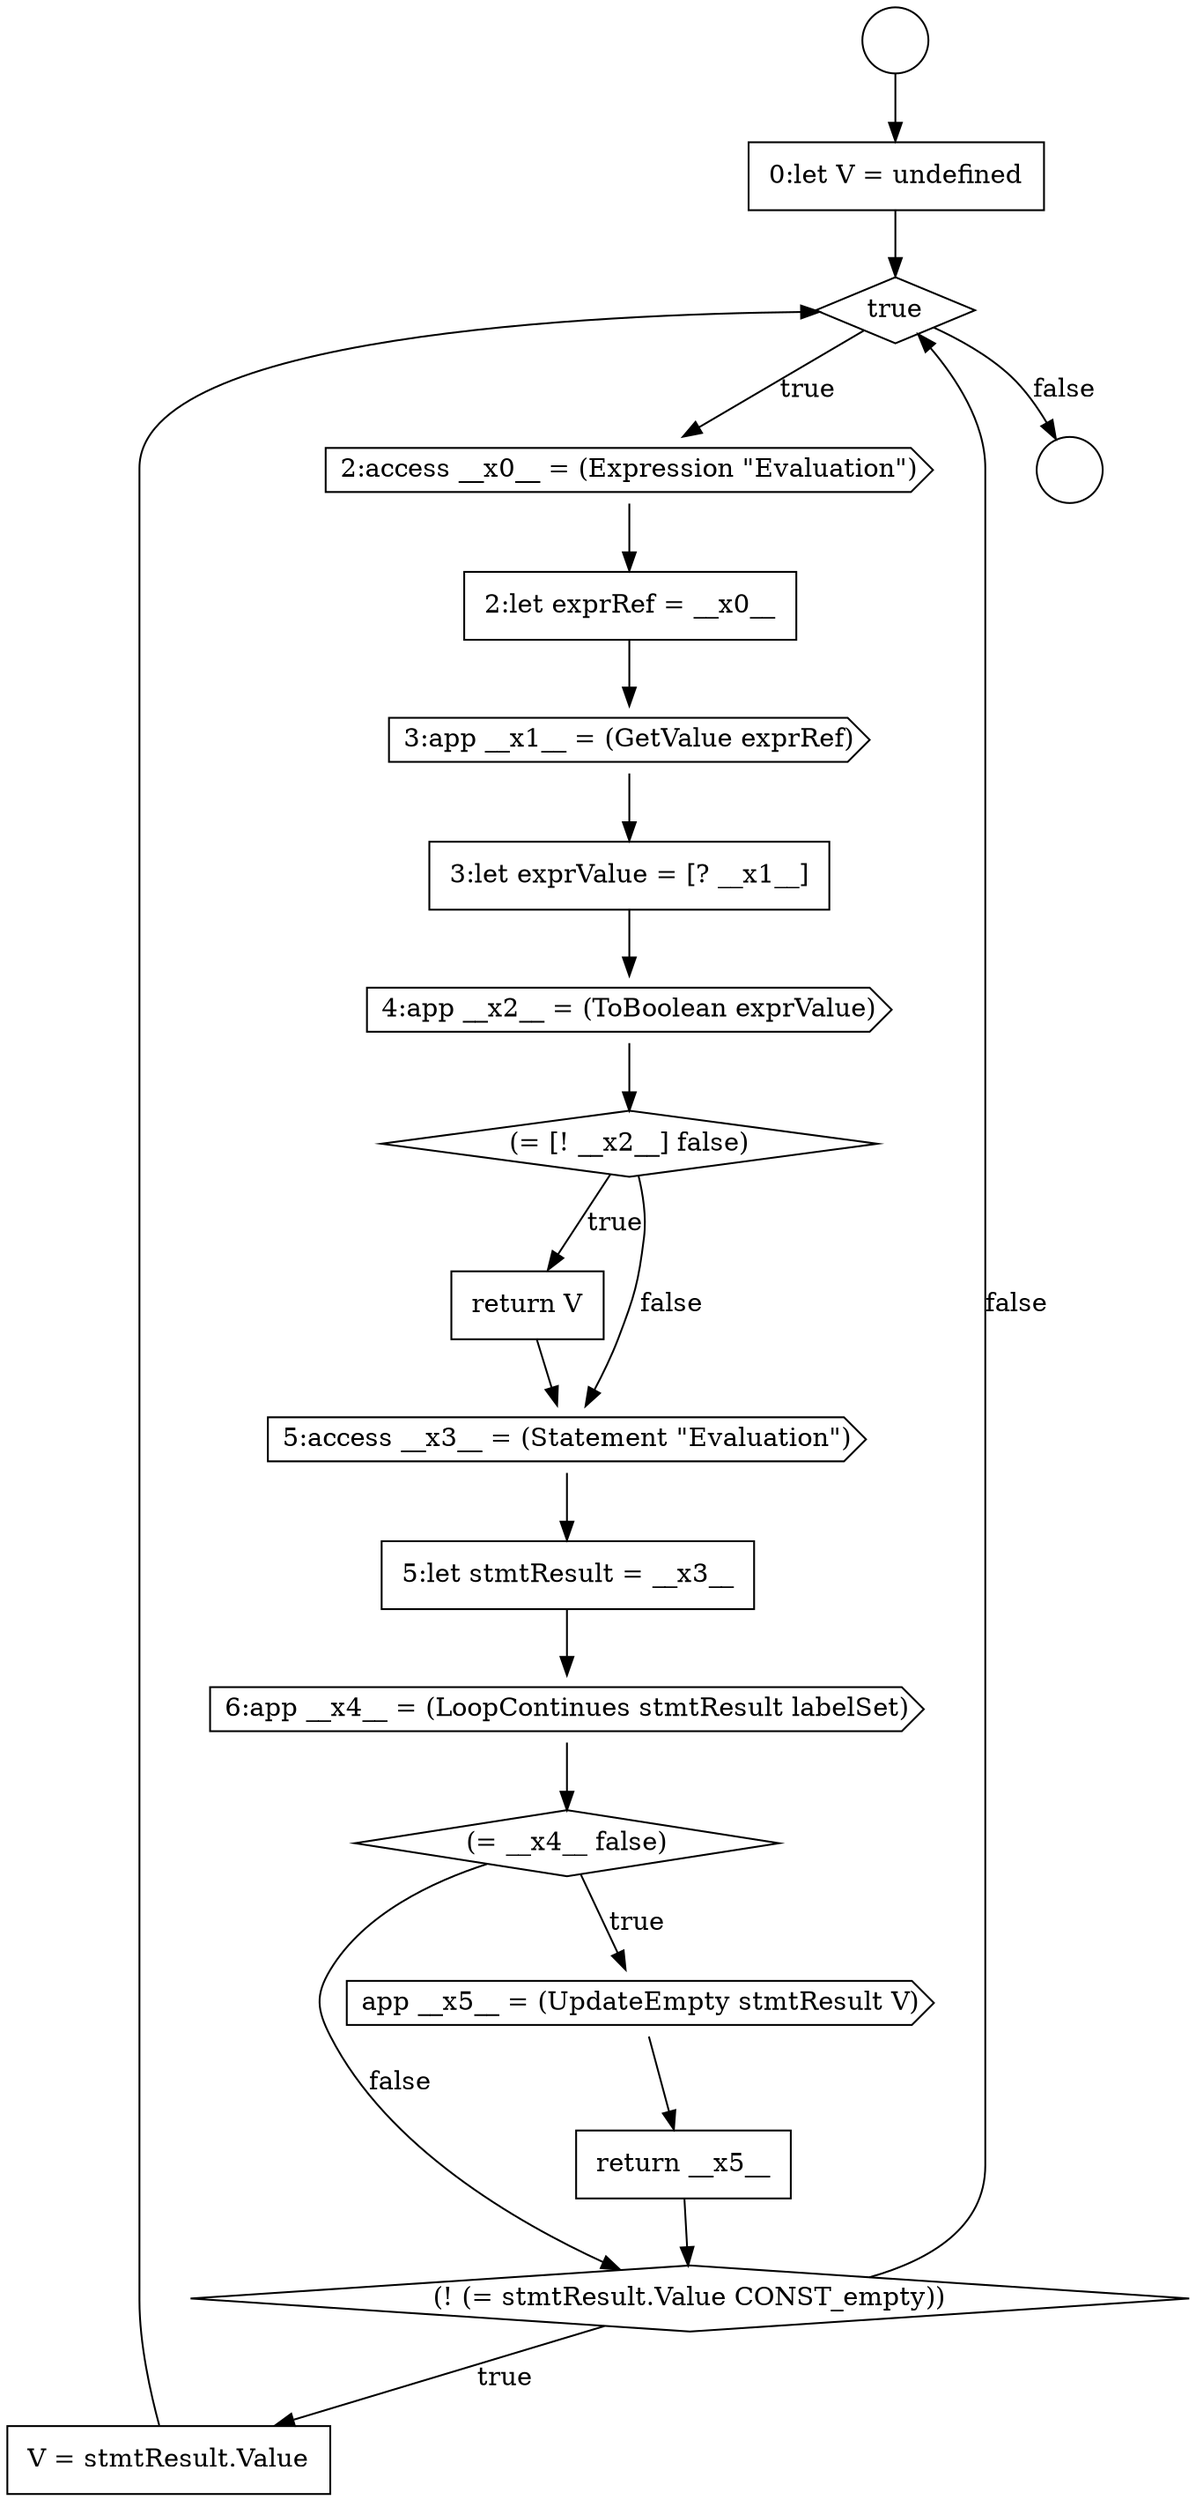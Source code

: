 digraph {
  node7377 [shape=circle label=" " color="black" fillcolor="white" style=filled]
  node7390 [shape=cds, label=<<font color="black">6:app __x4__ = (LoopContinues stmtResult labelSet)</font>> color="black" fillcolor="white" style=filled]
  node7386 [shape=diamond, label=<<font color="black">(= [! __x2__] false)</font>> color="black" fillcolor="white" style=filled]
  node7381 [shape=cds, label=<<font color="black">2:access __x0__ = (Expression &quot;Evaluation&quot;)</font>> color="black" fillcolor="white" style=filled]
  node7393 [shape=none, margin=0, label=<<font color="black">
    <table border="0" cellborder="1" cellspacing="0" cellpadding="10">
      <tr><td align="left">return __x5__</td></tr>
    </table>
  </font>> color="black" fillcolor="white" style=filled]
  node7378 [shape=circle label=" " color="black" fillcolor="white" style=filled]
  node7389 [shape=none, margin=0, label=<<font color="black">
    <table border="0" cellborder="1" cellspacing="0" cellpadding="10">
      <tr><td align="left">5:let stmtResult = __x3__</td></tr>
    </table>
  </font>> color="black" fillcolor="white" style=filled]
  node7385 [shape=cds, label=<<font color="black">4:app __x2__ = (ToBoolean exprValue)</font>> color="black" fillcolor="white" style=filled]
  node7382 [shape=none, margin=0, label=<<font color="black">
    <table border="0" cellborder="1" cellspacing="0" cellpadding="10">
      <tr><td align="left">2:let exprRef = __x0__</td></tr>
    </table>
  </font>> color="black" fillcolor="white" style=filled]
  node7394 [shape=diamond, label=<<font color="black">(! (= stmtResult.Value CONST_empty))</font>> color="black" fillcolor="white" style=filled]
  node7379 [shape=none, margin=0, label=<<font color="black">
    <table border="0" cellborder="1" cellspacing="0" cellpadding="10">
      <tr><td align="left">0:let V = undefined</td></tr>
    </table>
  </font>> color="black" fillcolor="white" style=filled]
  node7383 [shape=cds, label=<<font color="black">3:app __x1__ = (GetValue exprRef)</font>> color="black" fillcolor="white" style=filled]
  node7388 [shape=cds, label=<<font color="black">5:access __x3__ = (Statement &quot;Evaluation&quot;)</font>> color="black" fillcolor="white" style=filled]
  node7395 [shape=none, margin=0, label=<<font color="black">
    <table border="0" cellborder="1" cellspacing="0" cellpadding="10">
      <tr><td align="left">V = stmtResult.Value</td></tr>
    </table>
  </font>> color="black" fillcolor="white" style=filled]
  node7384 [shape=none, margin=0, label=<<font color="black">
    <table border="0" cellborder="1" cellspacing="0" cellpadding="10">
      <tr><td align="left">3:let exprValue = [? __x1__]</td></tr>
    </table>
  </font>> color="black" fillcolor="white" style=filled]
  node7391 [shape=diamond, label=<<font color="black">(= __x4__ false)</font>> color="black" fillcolor="white" style=filled]
  node7380 [shape=diamond, label=<<font color="black">true</font>> color="black" fillcolor="white" style=filled]
  node7387 [shape=none, margin=0, label=<<font color="black">
    <table border="0" cellborder="1" cellspacing="0" cellpadding="10">
      <tr><td align="left">return V</td></tr>
    </table>
  </font>> color="black" fillcolor="white" style=filled]
  node7392 [shape=cds, label=<<font color="black">app __x5__ = (UpdateEmpty stmtResult V)</font>> color="black" fillcolor="white" style=filled]
  node7389 -> node7390 [ color="black"]
  node7382 -> node7383 [ color="black"]
  node7388 -> node7389 [ color="black"]
  node7379 -> node7380 [ color="black"]
  node7384 -> node7385 [ color="black"]
  node7392 -> node7393 [ color="black"]
  node7390 -> node7391 [ color="black"]
  node7383 -> node7384 [ color="black"]
  node7385 -> node7386 [ color="black"]
  node7377 -> node7379 [ color="black"]
  node7394 -> node7395 [label=<<font color="black">true</font>> color="black"]
  node7394 -> node7380 [label=<<font color="black">false</font>> color="black"]
  node7381 -> node7382 [ color="black"]
  node7380 -> node7381 [label=<<font color="black">true</font>> color="black"]
  node7380 -> node7378 [label=<<font color="black">false</font>> color="black"]
  node7391 -> node7392 [label=<<font color="black">true</font>> color="black"]
  node7391 -> node7394 [label=<<font color="black">false</font>> color="black"]
  node7386 -> node7387 [label=<<font color="black">true</font>> color="black"]
  node7386 -> node7388 [label=<<font color="black">false</font>> color="black"]
  node7393 -> node7394 [ color="black"]
  node7395 -> node7380 [ color="black"]
  node7387 -> node7388 [ color="black"]
}
